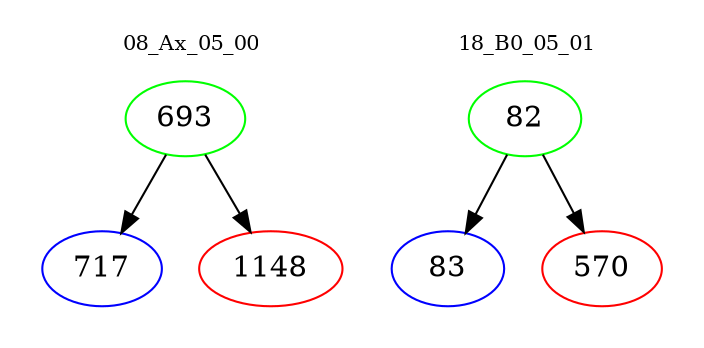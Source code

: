 digraph{
subgraph cluster_0 {
color = white
label = "08_Ax_05_00";
fontsize=10;
T0_693 [label="693", color="green"]
T0_693 -> T0_717 [color="black"]
T0_717 [label="717", color="blue"]
T0_693 -> T0_1148 [color="black"]
T0_1148 [label="1148", color="red"]
}
subgraph cluster_1 {
color = white
label = "18_B0_05_01";
fontsize=10;
T1_82 [label="82", color="green"]
T1_82 -> T1_83 [color="black"]
T1_83 [label="83", color="blue"]
T1_82 -> T1_570 [color="black"]
T1_570 [label="570", color="red"]
}
}
